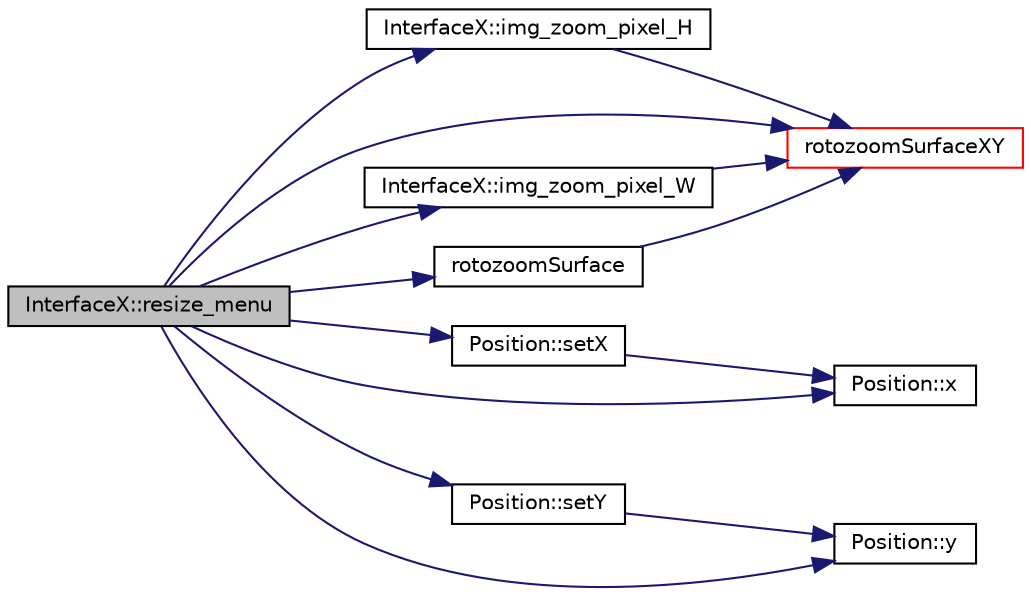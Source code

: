 digraph G
{
  bgcolor="transparent";
  edge [fontname="Helvetica",fontsize="10",labelfontname="Helvetica",labelfontsize="10"];
  node [fontname="Helvetica",fontsize="10",shape=record];
  rankdir=LR;
  Node1 [label="InterfaceX::resize_menu",height=0.2,width=0.4,color="black", fillcolor="grey75", style="filled" fontcolor="black"];
  Node1 -> Node2 [color="midnightblue",fontsize="10",style="solid",fontname="Helvetica"];
  Node2 [label="InterfaceX::img_zoom_pixel_H",height=0.2,width=0.4,color="black",URL="$a00011.html#a7c56c245c6bd52d2eedb51aec1e2c872"];
  Node2 -> Node3 [color="midnightblue",fontsize="10",style="solid",fontname="Helvetica"];
  Node3 [label="rotozoomSurfaceXY",height=0.2,width=0.4,color="red",URL="$a00036.html#a454d4234a45eab6ec238a40cc44051d4",tooltip="Rotates and zooms a surface with different horizontal and vertival scaling factors and optional anti-..."];
  Node1 -> Node4 [color="midnightblue",fontsize="10",style="solid",fontname="Helvetica"];
  Node4 [label="InterfaceX::img_zoom_pixel_W",height=0.2,width=0.4,color="black",URL="$a00011.html#acd24a079e965ec05df7199c9430f7a59"];
  Node4 -> Node3 [color="midnightblue",fontsize="10",style="solid",fontname="Helvetica"];
  Node1 -> Node5 [color="midnightblue",fontsize="10",style="solid",fontname="Helvetica"];
  Node5 [label="rotozoomSurface",height=0.2,width=0.4,color="black",URL="$a00036.html#a3cb0c11d5edc929579c807dc7612348c",tooltip="Rotates and zooms a surface and optional anti-aliasing."];
  Node5 -> Node3 [color="midnightblue",fontsize="10",style="solid",fontname="Helvetica"];
  Node1 -> Node3 [color="midnightblue",fontsize="10",style="solid",fontname="Helvetica"];
  Node1 -> Node6 [color="midnightblue",fontsize="10",style="solid",fontname="Helvetica"];
  Node6 [label="Position::setX",height=0.2,width=0.4,color="black",URL="$a00014.html#ad46bb77324e2d9538e15f1a25320f1ff"];
  Node6 -> Node7 [color="midnightblue",fontsize="10",style="solid",fontname="Helvetica"];
  Node7 [label="Position::x",height=0.2,width=0.4,color="black",URL="$a00014.html#a0841d002439a9ce95e6648743f40d304"];
  Node1 -> Node8 [color="midnightblue",fontsize="10",style="solid",fontname="Helvetica"];
  Node8 [label="Position::setY",height=0.2,width=0.4,color="black",URL="$a00014.html#a473274f1a3e4888f9c5e3eba0889a1ab"];
  Node8 -> Node9 [color="midnightblue",fontsize="10",style="solid",fontname="Helvetica"];
  Node9 [label="Position::y",height=0.2,width=0.4,color="black",URL="$a00014.html#a6aefe2530c6dbb86834ab51a6efbad4a"];
  Node1 -> Node7 [color="midnightblue",fontsize="10",style="solid",fontname="Helvetica"];
  Node1 -> Node9 [color="midnightblue",fontsize="10",style="solid",fontname="Helvetica"];
}
